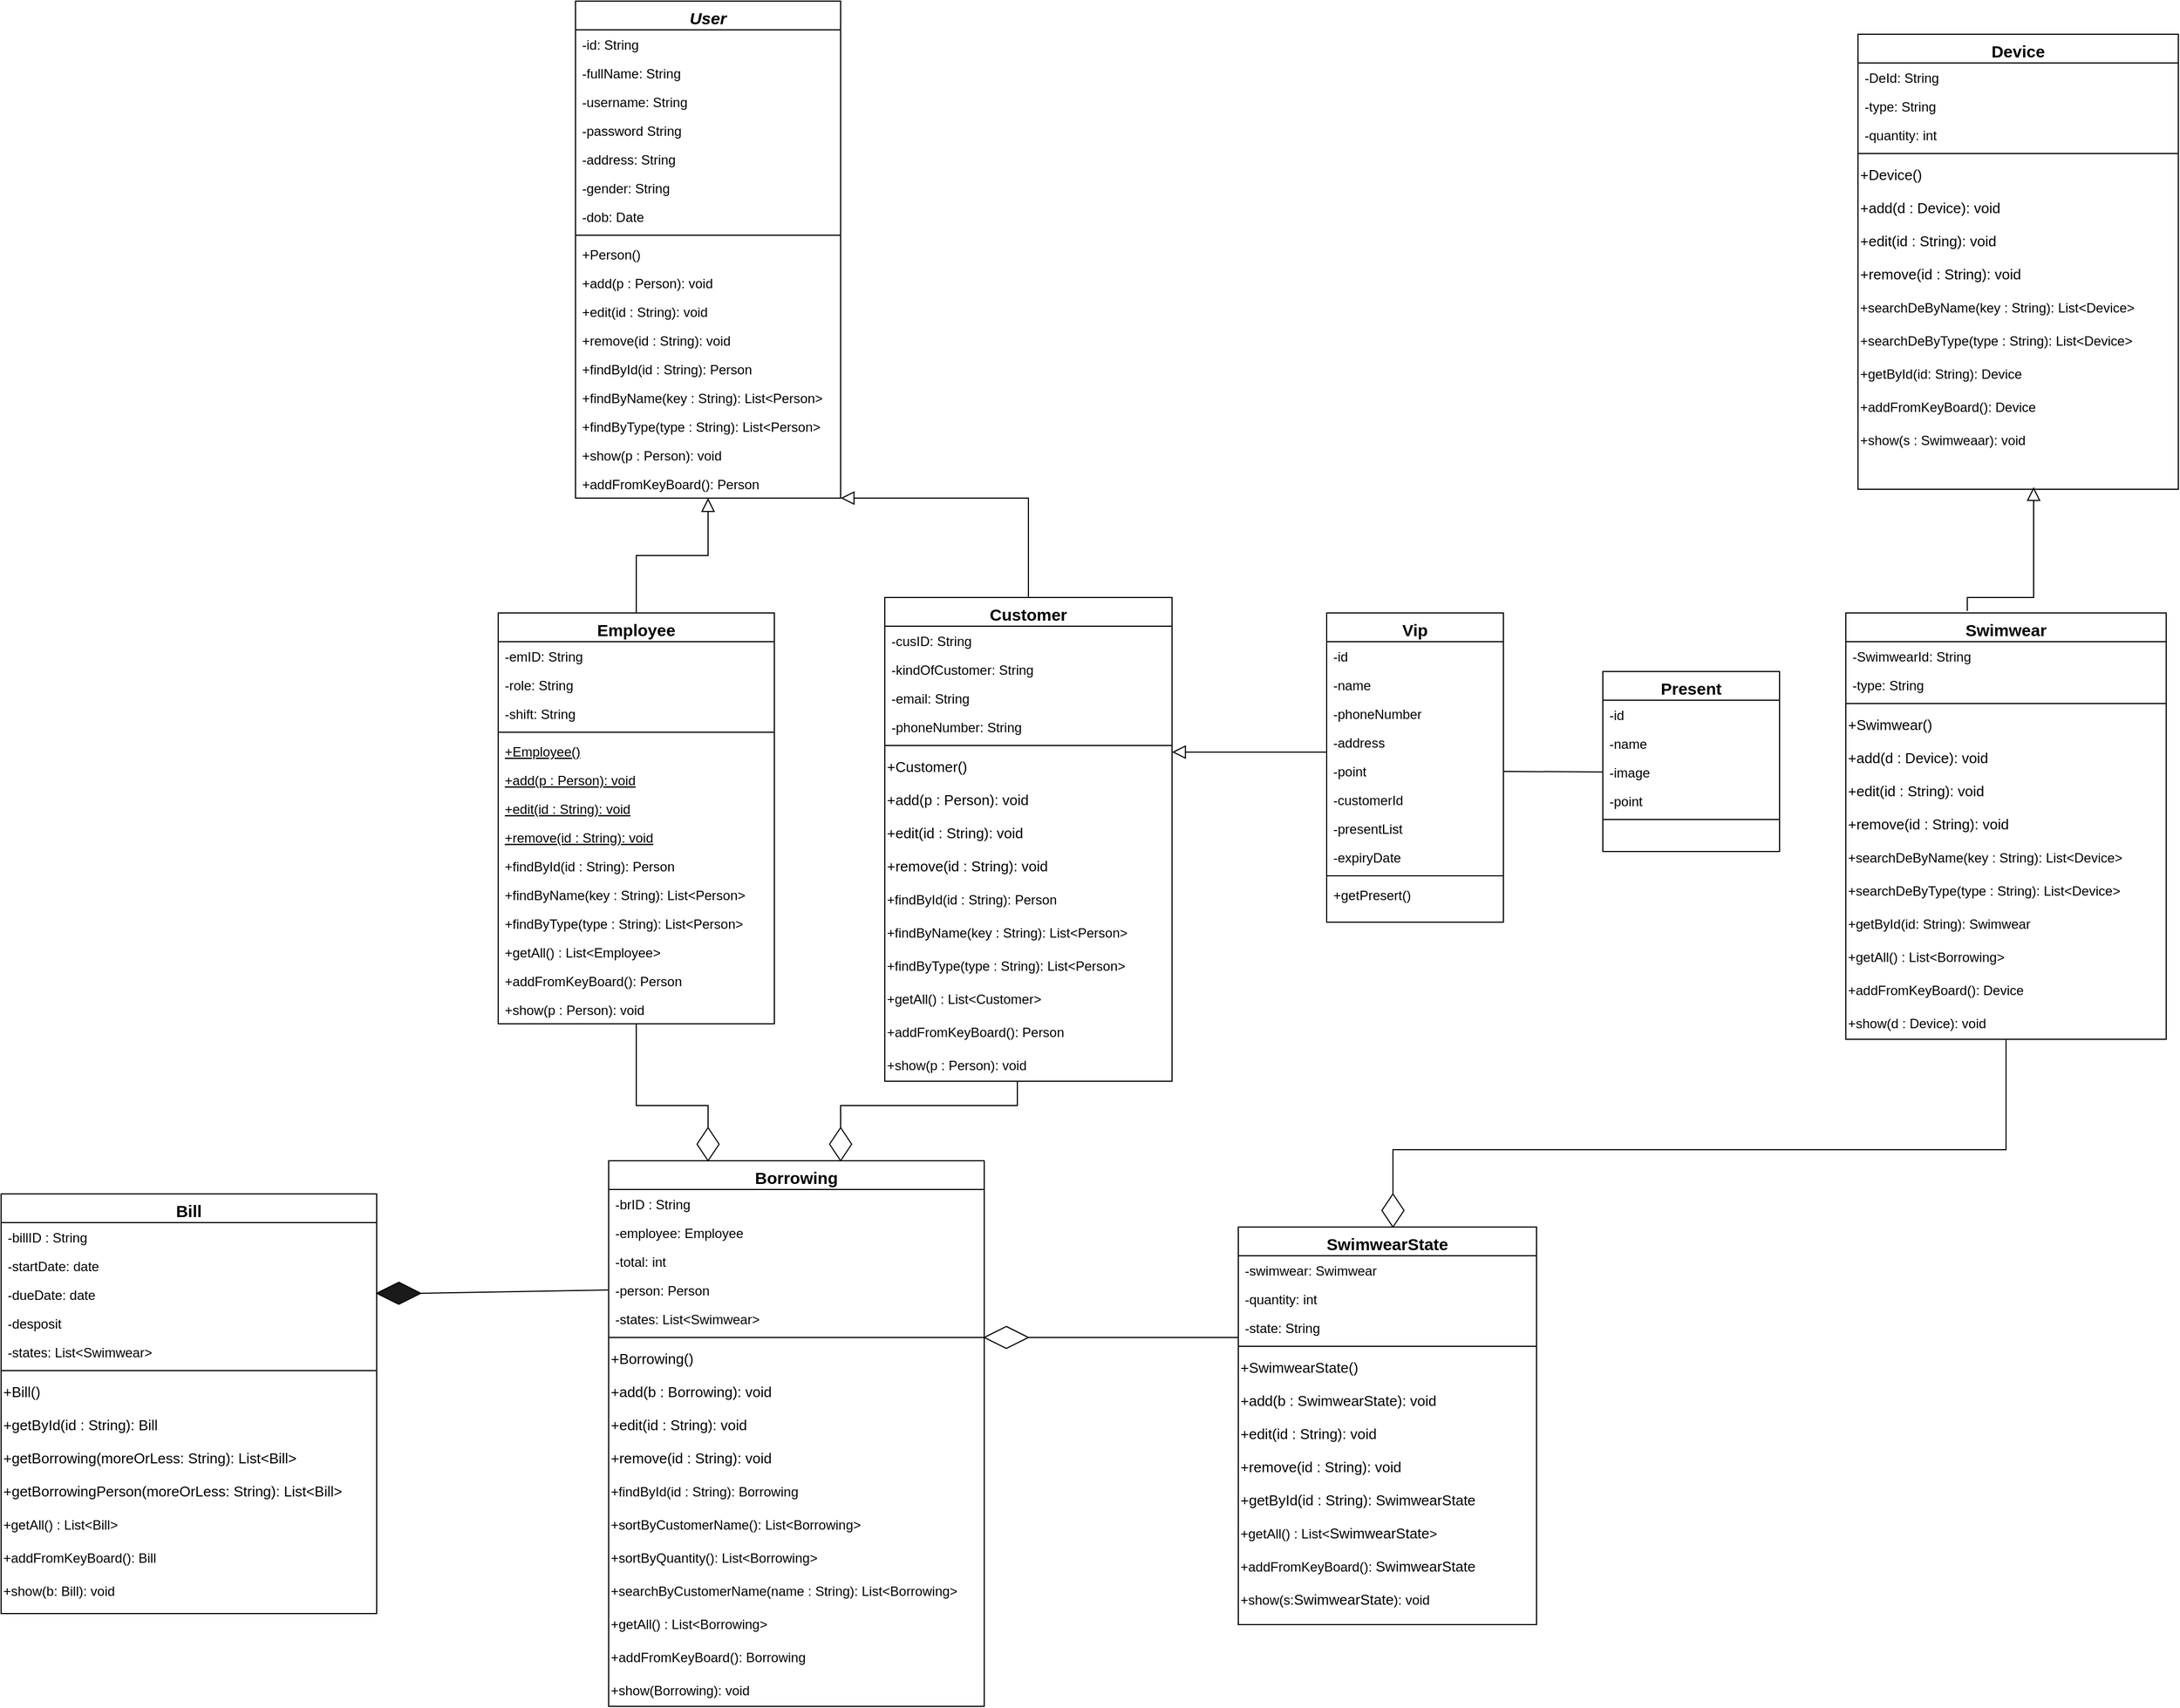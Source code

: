 <mxfile version="20.0.4" type="github">
  <diagram id="C5RBs43oDa-KdzZeNtuy" name="Page-1">
    <mxGraphModel dx="2012" dy="662" grid="1" gridSize="10" guides="1" tooltips="1" connect="1" arrows="1" fold="1" page="1" pageScale="1" pageWidth="827" pageHeight="1169" math="0" shadow="0">
      <root>
        <mxCell id="WIyWlLk6GJQsqaUBKTNV-0" />
        <mxCell id="WIyWlLk6GJQsqaUBKTNV-1" parent="WIyWlLk6GJQsqaUBKTNV-0" />
        <mxCell id="zkfFHV4jXpPFQw0GAbJ--0" value="User" style="swimlane;fontStyle=3;align=center;verticalAlign=top;childLayout=stackLayout;horizontal=1;startSize=26;horizontalStack=0;resizeParent=1;resizeLast=0;collapsible=1;marginBottom=0;rounded=0;shadow=0;strokeWidth=1;fontSize=15;" parent="WIyWlLk6GJQsqaUBKTNV-1" vertex="1">
          <mxGeometry x="80" y="80" width="240" height="450" as="geometry">
            <mxRectangle x="230" y="140" width="160" height="26" as="alternateBounds" />
          </mxGeometry>
        </mxCell>
        <mxCell id="zkfFHV4jXpPFQw0GAbJ--1" value="-id: String" style="text;align=left;verticalAlign=top;spacingLeft=4;spacingRight=4;overflow=hidden;rotatable=0;points=[[0,0.5],[1,0.5]];portConstraint=eastwest;" parent="zkfFHV4jXpPFQw0GAbJ--0" vertex="1">
          <mxGeometry y="26" width="240" height="26" as="geometry" />
        </mxCell>
        <mxCell id="zkfFHV4jXpPFQw0GAbJ--3" value="-fullName: String" style="text;align=left;verticalAlign=top;spacingLeft=4;spacingRight=4;overflow=hidden;rotatable=0;points=[[0,0.5],[1,0.5]];portConstraint=eastwest;rounded=0;shadow=0;html=0;" parent="zkfFHV4jXpPFQw0GAbJ--0" vertex="1">
          <mxGeometry y="52" width="240" height="26" as="geometry" />
        </mxCell>
        <mxCell id="CpSPs4R8aBvfsqDVBA-J-162" value="-username: String" style="text;align=left;verticalAlign=top;spacingLeft=4;spacingRight=4;overflow=hidden;rotatable=0;points=[[0,0.5],[1,0.5]];portConstraint=eastwest;rounded=0;shadow=0;html=0;" parent="zkfFHV4jXpPFQw0GAbJ--0" vertex="1">
          <mxGeometry y="78" width="240" height="26" as="geometry" />
        </mxCell>
        <mxCell id="CpSPs4R8aBvfsqDVBA-J-163" value="-password String" style="text;align=left;verticalAlign=top;spacingLeft=4;spacingRight=4;overflow=hidden;rotatable=0;points=[[0,0.5],[1,0.5]];portConstraint=eastwest;rounded=0;shadow=0;html=0;" parent="zkfFHV4jXpPFQw0GAbJ--0" vertex="1">
          <mxGeometry y="104" width="240" height="26" as="geometry" />
        </mxCell>
        <mxCell id="CpSPs4R8aBvfsqDVBA-J-0" value="-address: String" style="text;align=left;verticalAlign=top;spacingLeft=4;spacingRight=4;overflow=hidden;rotatable=0;points=[[0,0.5],[1,0.5]];portConstraint=eastwest;rounded=0;shadow=0;html=0;" parent="zkfFHV4jXpPFQw0GAbJ--0" vertex="1">
          <mxGeometry y="130" width="240" height="26" as="geometry" />
        </mxCell>
        <mxCell id="CpSPs4R8aBvfsqDVBA-J-1" value="-gender: String" style="text;align=left;verticalAlign=top;spacingLeft=4;spacingRight=4;overflow=hidden;rotatable=0;points=[[0,0.5],[1,0.5]];portConstraint=eastwest;rounded=0;shadow=0;html=0;" parent="zkfFHV4jXpPFQw0GAbJ--0" vertex="1">
          <mxGeometry y="156" width="240" height="26" as="geometry" />
        </mxCell>
        <mxCell id="CpSPs4R8aBvfsqDVBA-J-2" value="-dob: Date" style="text;align=left;verticalAlign=top;spacingLeft=4;spacingRight=4;overflow=hidden;rotatable=0;points=[[0,0.5],[1,0.5]];portConstraint=eastwest;rounded=0;shadow=0;html=0;" parent="zkfFHV4jXpPFQw0GAbJ--0" vertex="1">
          <mxGeometry y="182" width="240" height="26" as="geometry" />
        </mxCell>
        <mxCell id="zkfFHV4jXpPFQw0GAbJ--4" value="" style="line;html=1;strokeWidth=1;align=left;verticalAlign=middle;spacingTop=-1;spacingLeft=3;spacingRight=3;rotatable=0;labelPosition=right;points=[];portConstraint=eastwest;" parent="zkfFHV4jXpPFQw0GAbJ--0" vertex="1">
          <mxGeometry y="208" width="240" height="8" as="geometry" />
        </mxCell>
        <mxCell id="zkfFHV4jXpPFQw0GAbJ--5" value="+Person()" style="text;align=left;verticalAlign=top;spacingLeft=4;spacingRight=4;overflow=hidden;rotatable=0;points=[[0,0.5],[1,0.5]];portConstraint=eastwest;" parent="zkfFHV4jXpPFQw0GAbJ--0" vertex="1">
          <mxGeometry y="216" width="240" height="26" as="geometry" />
        </mxCell>
        <mxCell id="CpSPs4R8aBvfsqDVBA-J-3" value="+add(p : Person): void" style="text;align=left;verticalAlign=top;spacingLeft=4;spacingRight=4;overflow=hidden;rotatable=0;points=[[0,0.5],[1,0.5]];portConstraint=eastwest;" parent="zkfFHV4jXpPFQw0GAbJ--0" vertex="1">
          <mxGeometry y="242" width="240" height="26" as="geometry" />
        </mxCell>
        <mxCell id="CpSPs4R8aBvfsqDVBA-J-4" value="+edit(id : String): void" style="text;align=left;verticalAlign=top;spacingLeft=4;spacingRight=4;overflow=hidden;rotatable=0;points=[[0,0.5],[1,0.5]];portConstraint=eastwest;" parent="zkfFHV4jXpPFQw0GAbJ--0" vertex="1">
          <mxGeometry y="268" width="240" height="26" as="geometry" />
        </mxCell>
        <mxCell id="CpSPs4R8aBvfsqDVBA-J-5" value="+remove(id : String): void" style="text;align=left;verticalAlign=top;spacingLeft=4;spacingRight=4;overflow=hidden;rotatable=0;points=[[0,0.5],[1,0.5]];portConstraint=eastwest;" parent="zkfFHV4jXpPFQw0GAbJ--0" vertex="1">
          <mxGeometry y="294" width="240" height="26" as="geometry" />
        </mxCell>
        <mxCell id="CpSPs4R8aBvfsqDVBA-J-6" value="+findById(id : String): Person" style="text;align=left;verticalAlign=top;spacingLeft=4;spacingRight=4;overflow=hidden;rotatable=0;points=[[0,0.5],[1,0.5]];portConstraint=eastwest;" parent="zkfFHV4jXpPFQw0GAbJ--0" vertex="1">
          <mxGeometry y="320" width="240" height="26" as="geometry" />
        </mxCell>
        <mxCell id="CpSPs4R8aBvfsqDVBA-J-7" value="+findByName(key : String): List&lt;Person&gt;" style="text;align=left;verticalAlign=top;spacingLeft=4;spacingRight=4;overflow=hidden;rotatable=0;points=[[0,0.5],[1,0.5]];portConstraint=eastwest;" parent="zkfFHV4jXpPFQw0GAbJ--0" vertex="1">
          <mxGeometry y="346" width="240" height="26" as="geometry" />
        </mxCell>
        <mxCell id="CpSPs4R8aBvfsqDVBA-J-10" value="+findByType(type : String): List&lt;Person&gt;" style="text;align=left;verticalAlign=top;spacingLeft=4;spacingRight=4;overflow=hidden;rotatable=0;points=[[0,0.5],[1,0.5]];portConstraint=eastwest;" parent="zkfFHV4jXpPFQw0GAbJ--0" vertex="1">
          <mxGeometry y="372" width="240" height="26" as="geometry" />
        </mxCell>
        <mxCell id="CpSPs4R8aBvfsqDVBA-J-11" value="+show(p : Person): void" style="text;align=left;verticalAlign=top;spacingLeft=4;spacingRight=4;overflow=hidden;rotatable=0;points=[[0,0.5],[1,0.5]];portConstraint=eastwest;" parent="zkfFHV4jXpPFQw0GAbJ--0" vertex="1">
          <mxGeometry y="398" width="240" height="26" as="geometry" />
        </mxCell>
        <mxCell id="CpSPs4R8aBvfsqDVBA-J-12" value="+addFromKeyBoard(): Person" style="text;align=left;verticalAlign=top;spacingLeft=4;spacingRight=4;overflow=hidden;rotatable=0;points=[[0,0.5],[1,0.5]];portConstraint=eastwest;" parent="zkfFHV4jXpPFQw0GAbJ--0" vertex="1">
          <mxGeometry y="424" width="240" height="26" as="geometry" />
        </mxCell>
        <mxCell id="zkfFHV4jXpPFQw0GAbJ--6" value="Employee" style="swimlane;fontStyle=1;align=center;verticalAlign=top;childLayout=stackLayout;horizontal=1;startSize=26;horizontalStack=0;resizeParent=1;resizeLast=0;collapsible=1;marginBottom=0;rounded=0;shadow=0;strokeWidth=1;fontSize=15;" parent="WIyWlLk6GJQsqaUBKTNV-1" vertex="1">
          <mxGeometry x="10" y="634" width="250" height="372" as="geometry">
            <mxRectangle x="130" y="380" width="160" height="26" as="alternateBounds" />
          </mxGeometry>
        </mxCell>
        <mxCell id="zkfFHV4jXpPFQw0GAbJ--7" value="-emID: String" style="text;align=left;verticalAlign=top;spacingLeft=4;spacingRight=4;overflow=hidden;rotatable=0;points=[[0,0.5],[1,0.5]];portConstraint=eastwest;" parent="zkfFHV4jXpPFQw0GAbJ--6" vertex="1">
          <mxGeometry y="26" width="250" height="26" as="geometry" />
        </mxCell>
        <mxCell id="CpSPs4R8aBvfsqDVBA-J-15" value="-role: String" style="text;align=left;verticalAlign=top;spacingLeft=4;spacingRight=4;overflow=hidden;rotatable=0;points=[[0,0.5],[1,0.5]];portConstraint=eastwest;rounded=0;shadow=0;html=0;" parent="zkfFHV4jXpPFQw0GAbJ--6" vertex="1">
          <mxGeometry y="52" width="250" height="26" as="geometry" />
        </mxCell>
        <mxCell id="zkfFHV4jXpPFQw0GAbJ--8" value="-shift: String" style="text;align=left;verticalAlign=top;spacingLeft=4;spacingRight=4;overflow=hidden;rotatable=0;points=[[0,0.5],[1,0.5]];portConstraint=eastwest;rounded=0;shadow=0;html=0;" parent="zkfFHV4jXpPFQw0GAbJ--6" vertex="1">
          <mxGeometry y="78" width="250" height="26" as="geometry" />
        </mxCell>
        <mxCell id="zkfFHV4jXpPFQw0GAbJ--9" value="" style="line;html=1;strokeWidth=1;align=left;verticalAlign=middle;spacingTop=-1;spacingLeft=3;spacingRight=3;rotatable=0;labelPosition=right;points=[];portConstraint=eastwest;" parent="zkfFHV4jXpPFQw0GAbJ--6" vertex="1">
          <mxGeometry y="104" width="250" height="8" as="geometry" />
        </mxCell>
        <mxCell id="zkfFHV4jXpPFQw0GAbJ--10" value="+Employee()" style="text;align=left;verticalAlign=top;spacingLeft=4;spacingRight=4;overflow=hidden;rotatable=0;points=[[0,0.5],[1,0.5]];portConstraint=eastwest;fontStyle=4" parent="zkfFHV4jXpPFQw0GAbJ--6" vertex="1">
          <mxGeometry y="112" width="250" height="26" as="geometry" />
        </mxCell>
        <mxCell id="CpSPs4R8aBvfsqDVBA-J-16" value="+add(p : Person): void" style="text;align=left;verticalAlign=top;spacingLeft=4;spacingRight=4;overflow=hidden;rotatable=0;points=[[0,0.5],[1,0.5]];portConstraint=eastwest;fontStyle=4" parent="zkfFHV4jXpPFQw0GAbJ--6" vertex="1">
          <mxGeometry y="138" width="250" height="26" as="geometry" />
        </mxCell>
        <mxCell id="CpSPs4R8aBvfsqDVBA-J-17" value="+edit(id : String): void" style="text;align=left;verticalAlign=top;spacingLeft=4;spacingRight=4;overflow=hidden;rotatable=0;points=[[0,0.5],[1,0.5]];portConstraint=eastwest;fontStyle=4" parent="zkfFHV4jXpPFQw0GAbJ--6" vertex="1">
          <mxGeometry y="164" width="250" height="26" as="geometry" />
        </mxCell>
        <mxCell id="CpSPs4R8aBvfsqDVBA-J-18" value="+remove(id : String): void" style="text;align=left;verticalAlign=top;spacingLeft=4;spacingRight=4;overflow=hidden;rotatable=0;points=[[0,0.5],[1,0.5]];portConstraint=eastwest;fontStyle=4" parent="zkfFHV4jXpPFQw0GAbJ--6" vertex="1">
          <mxGeometry y="190" width="250" height="26" as="geometry" />
        </mxCell>
        <mxCell id="zkfFHV4jXpPFQw0GAbJ--11" value="+findById(id : String): Person" style="text;align=left;verticalAlign=top;spacingLeft=4;spacingRight=4;overflow=hidden;rotatable=0;points=[[0,0.5],[1,0.5]];portConstraint=eastwest;" parent="zkfFHV4jXpPFQw0GAbJ--6" vertex="1">
          <mxGeometry y="216" width="250" height="26" as="geometry" />
        </mxCell>
        <mxCell id="CpSPs4R8aBvfsqDVBA-J-19" value="+findByName(key : String): List&lt;Person&gt;" style="text;align=left;verticalAlign=top;spacingLeft=4;spacingRight=4;overflow=hidden;rotatable=0;points=[[0,0.5],[1,0.5]];portConstraint=eastwest;" parent="zkfFHV4jXpPFQw0GAbJ--6" vertex="1">
          <mxGeometry y="242" width="250" height="26" as="geometry" />
        </mxCell>
        <mxCell id="CpSPs4R8aBvfsqDVBA-J-20" value="+findByType(type : String): List&lt;Person&gt;" style="text;align=left;verticalAlign=top;spacingLeft=4;spacingRight=4;overflow=hidden;rotatable=0;points=[[0,0.5],[1,0.5]];portConstraint=eastwest;" parent="zkfFHV4jXpPFQw0GAbJ--6" vertex="1">
          <mxGeometry y="268" width="250" height="26" as="geometry" />
        </mxCell>
        <mxCell id="CpSPs4R8aBvfsqDVBA-J-21" value="+getAll() : List&lt;Employee&gt;" style="text;align=left;verticalAlign=top;spacingLeft=4;spacingRight=4;overflow=hidden;rotatable=0;points=[[0,0.5],[1,0.5]];portConstraint=eastwest;" parent="zkfFHV4jXpPFQw0GAbJ--6" vertex="1">
          <mxGeometry y="294" width="250" height="26" as="geometry" />
        </mxCell>
        <mxCell id="CpSPs4R8aBvfsqDVBA-J-22" value="+addFromKeyBoard(): Person" style="text;align=left;verticalAlign=top;spacingLeft=4;spacingRight=4;overflow=hidden;rotatable=0;points=[[0,0.5],[1,0.5]];portConstraint=eastwest;" parent="zkfFHV4jXpPFQw0GAbJ--6" vertex="1">
          <mxGeometry y="320" width="250" height="26" as="geometry" />
        </mxCell>
        <mxCell id="CpSPs4R8aBvfsqDVBA-J-23" value="+show(p : Person): void" style="text;align=left;verticalAlign=top;spacingLeft=4;spacingRight=4;overflow=hidden;rotatable=0;points=[[0,0.5],[1,0.5]];portConstraint=eastwest;" parent="zkfFHV4jXpPFQw0GAbJ--6" vertex="1">
          <mxGeometry y="346" width="250" height="26" as="geometry" />
        </mxCell>
        <mxCell id="zkfFHV4jXpPFQw0GAbJ--12" value="" style="endArrow=block;endSize=10;endFill=0;shadow=0;strokeWidth=1;rounded=0;edgeStyle=elbowEdgeStyle;elbow=vertical;" parent="WIyWlLk6GJQsqaUBKTNV-1" source="zkfFHV4jXpPFQw0GAbJ--6" target="zkfFHV4jXpPFQw0GAbJ--0" edge="1">
          <mxGeometry width="160" relative="1" as="geometry">
            <mxPoint x="200" y="203" as="sourcePoint" />
            <mxPoint x="200" y="203" as="targetPoint" />
          </mxGeometry>
        </mxCell>
        <mxCell id="zkfFHV4jXpPFQw0GAbJ--13" value="Customer" style="swimlane;fontStyle=1;align=center;verticalAlign=top;childLayout=stackLayout;horizontal=1;startSize=26;horizontalStack=0;resizeParent=1;resizeLast=0;collapsible=1;marginBottom=0;rounded=0;shadow=0;strokeWidth=1;fontSize=15;" parent="WIyWlLk6GJQsqaUBKTNV-1" vertex="1">
          <mxGeometry x="360" y="620" width="260" height="438" as="geometry">
            <mxRectangle x="340" y="380" width="170" height="26" as="alternateBounds" />
          </mxGeometry>
        </mxCell>
        <mxCell id="zkfFHV4jXpPFQw0GAbJ--14" value="-cusID: String" style="text;align=left;verticalAlign=top;spacingLeft=4;spacingRight=4;overflow=hidden;rotatable=0;points=[[0,0.5],[1,0.5]];portConstraint=eastwest;" parent="zkfFHV4jXpPFQw0GAbJ--13" vertex="1">
          <mxGeometry y="26" width="260" height="26" as="geometry" />
        </mxCell>
        <mxCell id="CpSPs4R8aBvfsqDVBA-J-24" value="-kindOfCustomer: String" style="text;align=left;verticalAlign=top;spacingLeft=4;spacingRight=4;overflow=hidden;rotatable=0;points=[[0,0.5],[1,0.5]];portConstraint=eastwest;" parent="zkfFHV4jXpPFQw0GAbJ--13" vertex="1">
          <mxGeometry y="52" width="260" height="26" as="geometry" />
        </mxCell>
        <mxCell id="CpSPs4R8aBvfsqDVBA-J-25" value="-email: String" style="text;align=left;verticalAlign=top;spacingLeft=4;spacingRight=4;overflow=hidden;rotatable=0;points=[[0,0.5],[1,0.5]];portConstraint=eastwest;" parent="zkfFHV4jXpPFQw0GAbJ--13" vertex="1">
          <mxGeometry y="78" width="260" height="26" as="geometry" />
        </mxCell>
        <mxCell id="CpSPs4R8aBvfsqDVBA-J-29" value="-phoneNumber: String" style="text;align=left;verticalAlign=top;spacingLeft=4;spacingRight=4;overflow=hidden;rotatable=0;points=[[0,0.5],[1,0.5]];portConstraint=eastwest;" parent="zkfFHV4jXpPFQw0GAbJ--13" vertex="1">
          <mxGeometry y="104" width="260" height="26" as="geometry" />
        </mxCell>
        <mxCell id="zkfFHV4jXpPFQw0GAbJ--15" value="" style="line;html=1;strokeWidth=1;align=left;verticalAlign=middle;spacingTop=-1;spacingLeft=3;spacingRight=3;rotatable=0;labelPosition=right;points=[];portConstraint=eastwest;" parent="zkfFHV4jXpPFQw0GAbJ--13" vertex="1">
          <mxGeometry y="130" width="260" height="8" as="geometry" />
        </mxCell>
        <mxCell id="CpSPs4R8aBvfsqDVBA-J-30" value="+Customer()" style="text;html=1;align=left;verticalAlign=middle;resizable=0;points=[];autosize=1;strokeColor=none;fillColor=none;fontSize=13;" parent="zkfFHV4jXpPFQw0GAbJ--13" vertex="1">
          <mxGeometry y="138" width="260" height="30" as="geometry" />
        </mxCell>
        <mxCell id="CpSPs4R8aBvfsqDVBA-J-32" value="+add(p : Person): void" style="text;html=1;align=left;verticalAlign=middle;resizable=0;points=[];autosize=1;strokeColor=none;fillColor=none;fontSize=13;" parent="zkfFHV4jXpPFQw0GAbJ--13" vertex="1">
          <mxGeometry y="168" width="260" height="30" as="geometry" />
        </mxCell>
        <mxCell id="CpSPs4R8aBvfsqDVBA-J-33" value="+edit(id : String): void" style="text;html=1;align=left;verticalAlign=middle;resizable=0;points=[];autosize=1;strokeColor=none;fillColor=none;fontSize=13;" parent="zkfFHV4jXpPFQw0GAbJ--13" vertex="1">
          <mxGeometry y="198" width="260" height="30" as="geometry" />
        </mxCell>
        <mxCell id="CpSPs4R8aBvfsqDVBA-J-34" value="+remove(id : String): void" style="text;html=1;align=left;verticalAlign=middle;resizable=0;points=[];autosize=1;strokeColor=none;fillColor=none;fontSize=13;" parent="zkfFHV4jXpPFQw0GAbJ--13" vertex="1">
          <mxGeometry y="228" width="260" height="30" as="geometry" />
        </mxCell>
        <mxCell id="CpSPs4R8aBvfsqDVBA-J-35" value="&lt;span style=&quot;font-size: 12px;&quot;&gt;+findById(id : String): Person&lt;/span&gt;" style="text;html=1;align=left;verticalAlign=middle;resizable=0;points=[];autosize=1;strokeColor=none;fillColor=none;fontSize=13;" parent="zkfFHV4jXpPFQw0GAbJ--13" vertex="1">
          <mxGeometry y="258" width="260" height="30" as="geometry" />
        </mxCell>
        <mxCell id="CpSPs4R8aBvfsqDVBA-J-36" value="&lt;span style=&quot;font-size: 12px;&quot;&gt;+findByName(key : String): List&amp;lt;Person&amp;gt;&lt;/span&gt;" style="text;html=1;align=left;verticalAlign=middle;resizable=0;points=[];autosize=1;strokeColor=none;fillColor=none;fontSize=13;" parent="zkfFHV4jXpPFQw0GAbJ--13" vertex="1">
          <mxGeometry y="288" width="260" height="30" as="geometry" />
        </mxCell>
        <mxCell id="CpSPs4R8aBvfsqDVBA-J-37" value="&lt;span style=&quot;font-size: 12px;&quot;&gt;+findByType(type : String): List&amp;lt;Person&amp;gt;&lt;/span&gt;" style="text;html=1;align=left;verticalAlign=middle;resizable=0;points=[];autosize=1;strokeColor=none;fillColor=none;fontSize=13;" parent="zkfFHV4jXpPFQw0GAbJ--13" vertex="1">
          <mxGeometry y="318" width="260" height="30" as="geometry" />
        </mxCell>
        <mxCell id="CpSPs4R8aBvfsqDVBA-J-38" value="&lt;span style=&quot;font-size: 12px;&quot;&gt;+getAll() : List&amp;lt;Customer&amp;gt;&lt;/span&gt;" style="text;html=1;align=left;verticalAlign=middle;resizable=0;points=[];autosize=1;strokeColor=none;fillColor=none;fontSize=13;" parent="zkfFHV4jXpPFQw0GAbJ--13" vertex="1">
          <mxGeometry y="348" width="260" height="30" as="geometry" />
        </mxCell>
        <mxCell id="CpSPs4R8aBvfsqDVBA-J-39" value="&lt;span style=&quot;font-size: 12px;&quot;&gt;+addFromKeyBoard(): Person&lt;/span&gt;" style="text;html=1;align=left;verticalAlign=middle;resizable=0;points=[];autosize=1;strokeColor=none;fillColor=none;fontSize=13;" parent="zkfFHV4jXpPFQw0GAbJ--13" vertex="1">
          <mxGeometry y="378" width="260" height="30" as="geometry" />
        </mxCell>
        <mxCell id="CpSPs4R8aBvfsqDVBA-J-40" value="&lt;span style=&quot;font-size: 12px;&quot;&gt;+show(p : Person): void&lt;/span&gt;" style="text;html=1;align=left;verticalAlign=middle;resizable=0;points=[];autosize=1;strokeColor=none;fillColor=none;fontSize=13;" parent="zkfFHV4jXpPFQw0GAbJ--13" vertex="1">
          <mxGeometry y="408" width="260" height="30" as="geometry" />
        </mxCell>
        <mxCell id="zkfFHV4jXpPFQw0GAbJ--16" value="" style="endArrow=block;endSize=10;endFill=0;shadow=0;strokeWidth=1;rounded=0;edgeStyle=elbowEdgeStyle;elbow=vertical;" parent="WIyWlLk6GJQsqaUBKTNV-1" source="zkfFHV4jXpPFQw0GAbJ--13" target="zkfFHV4jXpPFQw0GAbJ--0" edge="1">
          <mxGeometry width="160" relative="1" as="geometry">
            <mxPoint x="210" y="373" as="sourcePoint" />
            <mxPoint x="310" y="271" as="targetPoint" />
            <Array as="points">
              <mxPoint x="280" y="530" />
              <mxPoint x="300" y="550" />
              <mxPoint x="340" y="560" />
            </Array>
          </mxGeometry>
        </mxCell>
        <mxCell id="CpSPs4R8aBvfsqDVBA-J-83" value="Borrowing" style="swimlane;fontStyle=1;align=center;verticalAlign=top;childLayout=stackLayout;horizontal=1;startSize=26;horizontalStack=0;resizeParent=1;resizeLast=0;collapsible=1;marginBottom=0;rounded=0;shadow=0;strokeWidth=1;fontSize=15;" parent="WIyWlLk6GJQsqaUBKTNV-1" vertex="1">
          <mxGeometry x="110" y="1130" width="340" height="494" as="geometry">
            <mxRectangle x="340" y="380" width="170" height="26" as="alternateBounds" />
          </mxGeometry>
        </mxCell>
        <mxCell id="CpSPs4R8aBvfsqDVBA-J-84" value="-brID : String" style="text;align=left;verticalAlign=top;spacingLeft=4;spacingRight=4;overflow=hidden;rotatable=0;points=[[0,0.5],[1,0.5]];portConstraint=eastwest;" parent="CpSPs4R8aBvfsqDVBA-J-83" vertex="1">
          <mxGeometry y="26" width="340" height="26" as="geometry" />
        </mxCell>
        <mxCell id="CpSPs4R8aBvfsqDVBA-J-85" value="-employee: Employee" style="text;align=left;verticalAlign=top;spacingLeft=4;spacingRight=4;overflow=hidden;rotatable=0;points=[[0,0.5],[1,0.5]];portConstraint=eastwest;" parent="CpSPs4R8aBvfsqDVBA-J-83" vertex="1">
          <mxGeometry y="52" width="340" height="26" as="geometry" />
        </mxCell>
        <mxCell id="CpSPs4R8aBvfsqDVBA-J-86" value="-total: int" style="text;align=left;verticalAlign=top;spacingLeft=4;spacingRight=4;overflow=hidden;rotatable=0;points=[[0,0.5],[1,0.5]];portConstraint=eastwest;" parent="CpSPs4R8aBvfsqDVBA-J-83" vertex="1">
          <mxGeometry y="78" width="340" height="26" as="geometry" />
        </mxCell>
        <mxCell id="CpSPs4R8aBvfsqDVBA-J-87" value="-person: Person" style="text;align=left;verticalAlign=top;spacingLeft=4;spacingRight=4;overflow=hidden;rotatable=0;points=[[0,0.5],[1,0.5]];portConstraint=eastwest;" parent="CpSPs4R8aBvfsqDVBA-J-83" vertex="1">
          <mxGeometry y="104" width="340" height="26" as="geometry" />
        </mxCell>
        <mxCell id="CpSPs4R8aBvfsqDVBA-J-101" value="-states: List&lt;Swimwear&gt;" style="text;align=left;verticalAlign=top;spacingLeft=4;spacingRight=4;overflow=hidden;rotatable=0;points=[[0,0.5],[1,0.5]];portConstraint=eastwest;" parent="CpSPs4R8aBvfsqDVBA-J-83" vertex="1">
          <mxGeometry y="130" width="340" height="26" as="geometry" />
        </mxCell>
        <mxCell id="CpSPs4R8aBvfsqDVBA-J-88" value="" style="line;html=1;strokeWidth=1;align=left;verticalAlign=middle;spacingTop=-1;spacingLeft=3;spacingRight=3;rotatable=0;labelPosition=right;points=[];portConstraint=eastwest;" parent="CpSPs4R8aBvfsqDVBA-J-83" vertex="1">
          <mxGeometry y="156" width="340" height="8" as="geometry" />
        </mxCell>
        <mxCell id="CpSPs4R8aBvfsqDVBA-J-89" value="+Borrowing()" style="text;html=1;align=left;verticalAlign=middle;resizable=0;points=[];autosize=1;strokeColor=none;fillColor=none;fontSize=13;" parent="CpSPs4R8aBvfsqDVBA-J-83" vertex="1">
          <mxGeometry y="164" width="340" height="30" as="geometry" />
        </mxCell>
        <mxCell id="CpSPs4R8aBvfsqDVBA-J-90" value="+add(b : Borrowing): void" style="text;html=1;align=left;verticalAlign=middle;resizable=0;points=[];autosize=1;strokeColor=none;fillColor=none;fontSize=13;" parent="CpSPs4R8aBvfsqDVBA-J-83" vertex="1">
          <mxGeometry y="194" width="340" height="30" as="geometry" />
        </mxCell>
        <mxCell id="CpSPs4R8aBvfsqDVBA-J-91" value="+edit(id : String): void" style="text;html=1;align=left;verticalAlign=middle;resizable=0;points=[];autosize=1;strokeColor=none;fillColor=none;fontSize=13;" parent="CpSPs4R8aBvfsqDVBA-J-83" vertex="1">
          <mxGeometry y="224" width="340" height="30" as="geometry" />
        </mxCell>
        <mxCell id="CpSPs4R8aBvfsqDVBA-J-92" value="+remove(id : String): void" style="text;html=1;align=left;verticalAlign=middle;resizable=0;points=[];autosize=1;strokeColor=none;fillColor=none;fontSize=13;" parent="CpSPs4R8aBvfsqDVBA-J-83" vertex="1">
          <mxGeometry y="254" width="340" height="30" as="geometry" />
        </mxCell>
        <mxCell id="CpSPs4R8aBvfsqDVBA-J-93" value="&lt;span style=&quot;font-size: 12px;&quot;&gt;+findById(id : String): Borrowing&lt;/span&gt;" style="text;html=1;align=left;verticalAlign=middle;resizable=0;points=[];autosize=1;strokeColor=none;fillColor=none;fontSize=13;" parent="CpSPs4R8aBvfsqDVBA-J-83" vertex="1">
          <mxGeometry y="284" width="340" height="30" as="geometry" />
        </mxCell>
        <mxCell id="CpSPs4R8aBvfsqDVBA-J-94" value="&lt;span style=&quot;font-size: 12px;&quot;&gt;+sortByCustomerName(): List&amp;lt;Borrowing&amp;gt;&lt;/span&gt;" style="text;html=1;align=left;verticalAlign=middle;resizable=0;points=[];autosize=1;strokeColor=none;fillColor=none;fontSize=13;" parent="CpSPs4R8aBvfsqDVBA-J-83" vertex="1">
          <mxGeometry y="314" width="340" height="30" as="geometry" />
        </mxCell>
        <mxCell id="CpSPs4R8aBvfsqDVBA-J-95" value="&lt;span style=&quot;font-size: 12px;&quot;&gt;+sortByQuantity(): List&amp;lt;Borrowing&amp;gt;&lt;/span&gt;" style="text;html=1;align=left;verticalAlign=middle;resizable=0;points=[];autosize=1;strokeColor=none;fillColor=none;fontSize=13;" parent="CpSPs4R8aBvfsqDVBA-J-83" vertex="1">
          <mxGeometry y="344" width="340" height="30" as="geometry" />
        </mxCell>
        <mxCell id="CpSPs4R8aBvfsqDVBA-J-96" value="&lt;span style=&quot;font-size: 12px;&quot;&gt;+searchByCustomerName(name : String): List&amp;lt;Borrowing&amp;gt;&lt;/span&gt;" style="text;html=1;align=left;verticalAlign=middle;resizable=0;points=[];autosize=1;strokeColor=none;fillColor=none;fontSize=13;" parent="CpSPs4R8aBvfsqDVBA-J-83" vertex="1">
          <mxGeometry y="374" width="340" height="30" as="geometry" />
        </mxCell>
        <mxCell id="CpSPs4R8aBvfsqDVBA-J-102" value="&lt;span style=&quot;font-size: 12px;&quot;&gt;+getAll() : List&amp;lt;Borrowing&amp;gt;&lt;/span&gt;" style="text;html=1;align=left;verticalAlign=middle;resizable=0;points=[];autosize=1;strokeColor=none;fillColor=none;fontSize=13;" parent="CpSPs4R8aBvfsqDVBA-J-83" vertex="1">
          <mxGeometry y="404" width="340" height="30" as="geometry" />
        </mxCell>
        <mxCell id="CpSPs4R8aBvfsqDVBA-J-97" value="&lt;span style=&quot;font-size: 12px;&quot;&gt;+addFromKeyBoard(): Borrowing&lt;/span&gt;" style="text;html=1;align=left;verticalAlign=middle;resizable=0;points=[];autosize=1;strokeColor=none;fillColor=none;fontSize=13;" parent="CpSPs4R8aBvfsqDVBA-J-83" vertex="1">
          <mxGeometry y="434" width="340" height="30" as="geometry" />
        </mxCell>
        <mxCell id="CpSPs4R8aBvfsqDVBA-J-98" value="&lt;span style=&quot;font-size: 12px;&quot;&gt;+show(Borrowing): void&lt;/span&gt;" style="text;html=1;align=left;verticalAlign=middle;resizable=0;points=[];autosize=1;strokeColor=none;fillColor=none;fontSize=13;" parent="CpSPs4R8aBvfsqDVBA-J-83" vertex="1">
          <mxGeometry y="464" width="340" height="30" as="geometry" />
        </mxCell>
        <mxCell id="CpSPs4R8aBvfsqDVBA-J-104" value="Bill" style="swimlane;fontStyle=1;align=center;verticalAlign=top;childLayout=stackLayout;horizontal=1;startSize=26;horizontalStack=0;resizeParent=1;resizeLast=0;collapsible=1;marginBottom=0;rounded=0;shadow=0;strokeWidth=1;fontSize=15;" parent="WIyWlLk6GJQsqaUBKTNV-1" vertex="1">
          <mxGeometry x="-440" y="1160" width="340" height="380" as="geometry">
            <mxRectangle x="340" y="380" width="170" height="26" as="alternateBounds" />
          </mxGeometry>
        </mxCell>
        <mxCell id="CpSPs4R8aBvfsqDVBA-J-105" value="-billID : String" style="text;align=left;verticalAlign=top;spacingLeft=4;spacingRight=4;overflow=hidden;rotatable=0;points=[[0,0.5],[1,0.5]];portConstraint=eastwest;" parent="CpSPs4R8aBvfsqDVBA-J-104" vertex="1">
          <mxGeometry y="26" width="340" height="26" as="geometry" />
        </mxCell>
        <mxCell id="CpSPs4R8aBvfsqDVBA-J-106" value="-startDate: date" style="text;align=left;verticalAlign=top;spacingLeft=4;spacingRight=4;overflow=hidden;rotatable=0;points=[[0,0.5],[1,0.5]];portConstraint=eastwest;" parent="CpSPs4R8aBvfsqDVBA-J-104" vertex="1">
          <mxGeometry y="52" width="340" height="26" as="geometry" />
        </mxCell>
        <mxCell id="CpSPs4R8aBvfsqDVBA-J-107" value="-dueDate: date" style="text;align=left;verticalAlign=top;spacingLeft=4;spacingRight=4;overflow=hidden;rotatable=0;points=[[0,0.5],[1,0.5]];portConstraint=eastwest;" parent="CpSPs4R8aBvfsqDVBA-J-104" vertex="1">
          <mxGeometry y="78" width="340" height="26" as="geometry" />
        </mxCell>
        <mxCell id="CpSPs4R8aBvfsqDVBA-J-108" value="-desposit" style="text;align=left;verticalAlign=top;spacingLeft=4;spacingRight=4;overflow=hidden;rotatable=0;points=[[0,0.5],[1,0.5]];portConstraint=eastwest;" parent="CpSPs4R8aBvfsqDVBA-J-104" vertex="1">
          <mxGeometry y="104" width="340" height="26" as="geometry" />
        </mxCell>
        <mxCell id="CpSPs4R8aBvfsqDVBA-J-109" value="-states: List&lt;Swimwear&gt;" style="text;align=left;verticalAlign=top;spacingLeft=4;spacingRight=4;overflow=hidden;rotatable=0;points=[[0,0.5],[1,0.5]];portConstraint=eastwest;" parent="CpSPs4R8aBvfsqDVBA-J-104" vertex="1">
          <mxGeometry y="130" width="340" height="26" as="geometry" />
        </mxCell>
        <mxCell id="CpSPs4R8aBvfsqDVBA-J-110" value="" style="line;html=1;strokeWidth=1;align=left;verticalAlign=middle;spacingTop=-1;spacingLeft=3;spacingRight=3;rotatable=0;labelPosition=right;points=[];portConstraint=eastwest;" parent="CpSPs4R8aBvfsqDVBA-J-104" vertex="1">
          <mxGeometry y="156" width="340" height="8" as="geometry" />
        </mxCell>
        <mxCell id="CpSPs4R8aBvfsqDVBA-J-111" value="+Bill()" style="text;html=1;align=left;verticalAlign=middle;resizable=0;points=[];autosize=1;strokeColor=none;fillColor=none;fontSize=13;" parent="CpSPs4R8aBvfsqDVBA-J-104" vertex="1">
          <mxGeometry y="164" width="340" height="30" as="geometry" />
        </mxCell>
        <mxCell id="CpSPs4R8aBvfsqDVBA-J-112" value="+getById(id : String): Bill" style="text;html=1;align=left;verticalAlign=middle;resizable=0;points=[];autosize=1;strokeColor=none;fillColor=none;fontSize=13;" parent="CpSPs4R8aBvfsqDVBA-J-104" vertex="1">
          <mxGeometry y="194" width="340" height="30" as="geometry" />
        </mxCell>
        <mxCell id="CpSPs4R8aBvfsqDVBA-J-113" value="+getBorrowing(moreOrLess: String): List&amp;lt;Bill&amp;gt;" style="text;html=1;align=left;verticalAlign=middle;resizable=0;points=[];autosize=1;strokeColor=none;fillColor=none;fontSize=13;" parent="CpSPs4R8aBvfsqDVBA-J-104" vertex="1">
          <mxGeometry y="224" width="340" height="30" as="geometry" />
        </mxCell>
        <mxCell id="CpSPs4R8aBvfsqDVBA-J-114" value="+getBorrowingPerson(moreOrLess: String): List&amp;lt;Bill&amp;gt;" style="text;html=1;align=left;verticalAlign=middle;resizable=0;points=[];autosize=1;strokeColor=none;fillColor=none;fontSize=13;" parent="CpSPs4R8aBvfsqDVBA-J-104" vertex="1">
          <mxGeometry y="254" width="340" height="30" as="geometry" />
        </mxCell>
        <mxCell id="CpSPs4R8aBvfsqDVBA-J-115" value="&lt;span style=&quot;font-size: 12px;&quot;&gt;+getAll() : List&amp;lt;Bill&amp;gt;&lt;/span&gt;" style="text;html=1;align=left;verticalAlign=middle;resizable=0;points=[];autosize=1;strokeColor=none;fillColor=none;fontSize=13;" parent="CpSPs4R8aBvfsqDVBA-J-104" vertex="1">
          <mxGeometry y="284" width="340" height="30" as="geometry" />
        </mxCell>
        <mxCell id="CpSPs4R8aBvfsqDVBA-J-116" value="&lt;span style=&quot;font-size: 12px;&quot;&gt;+addFromKeyBoard(): Bill&lt;/span&gt;" style="text;html=1;align=left;verticalAlign=middle;resizable=0;points=[];autosize=1;strokeColor=none;fillColor=none;fontSize=13;" parent="CpSPs4R8aBvfsqDVBA-J-104" vertex="1">
          <mxGeometry y="314" width="340" height="30" as="geometry" />
        </mxCell>
        <mxCell id="CpSPs4R8aBvfsqDVBA-J-117" value="&lt;span style=&quot;font-size: 12px;&quot;&gt;+show(b: Bill): void&lt;/span&gt;" style="text;html=1;align=left;verticalAlign=middle;resizable=0;points=[];autosize=1;strokeColor=none;fillColor=none;fontSize=13;" parent="CpSPs4R8aBvfsqDVBA-J-104" vertex="1">
          <mxGeometry y="344" width="340" height="30" as="geometry" />
        </mxCell>
        <mxCell id="CpSPs4R8aBvfsqDVBA-J-122" value="" style="rhombus;whiteSpace=wrap;html=1;fontSize=15;fillColor=#1A1A1A;" parent="WIyWlLk6GJQsqaUBKTNV-1" vertex="1">
          <mxGeometry x="-100" y="1240" width="40" height="20" as="geometry" />
        </mxCell>
        <mxCell id="CpSPs4R8aBvfsqDVBA-J-124" value="" style="endArrow=none;html=1;rounded=0;fontSize=15;entryX=0;entryY=0.5;entryDx=0;entryDy=0;" parent="WIyWlLk6GJQsqaUBKTNV-1" target="CpSPs4R8aBvfsqDVBA-J-87" edge="1">
          <mxGeometry width="50" height="50" relative="1" as="geometry">
            <mxPoint x="-60" y="1250" as="sourcePoint" />
            <mxPoint x="-10" y="1200" as="targetPoint" />
          </mxGeometry>
        </mxCell>
        <mxCell id="CpSPs4R8aBvfsqDVBA-J-125" value="" style="rhombus;whiteSpace=wrap;html=1;fontSize=15;" parent="WIyWlLk6GJQsqaUBKTNV-1" vertex="1">
          <mxGeometry x="190" y="1100" width="20" height="30" as="geometry" />
        </mxCell>
        <mxCell id="CpSPs4R8aBvfsqDVBA-J-126" value="" style="endArrow=none;html=1;rounded=0;fontSize=15;exitX=0.5;exitY=0;exitDx=0;exitDy=0;" parent="WIyWlLk6GJQsqaUBKTNV-1" source="CpSPs4R8aBvfsqDVBA-J-125" target="CpSPs4R8aBvfsqDVBA-J-23" edge="1">
          <mxGeometry width="50" height="50" relative="1" as="geometry">
            <mxPoint x="30" y="1130" as="sourcePoint" />
            <mxPoint x="166" y="1000" as="targetPoint" />
            <Array as="points">
              <mxPoint x="200" y="1080" />
              <mxPoint x="135" y="1080" />
            </Array>
          </mxGeometry>
        </mxCell>
        <mxCell id="CpSPs4R8aBvfsqDVBA-J-128" value="" style="rhombus;whiteSpace=wrap;html=1;fontSize=15;" parent="WIyWlLk6GJQsqaUBKTNV-1" vertex="1">
          <mxGeometry x="310" y="1100" width="20" height="30" as="geometry" />
        </mxCell>
        <mxCell id="CpSPs4R8aBvfsqDVBA-J-129" value="" style="endArrow=none;html=1;rounded=0;fontSize=15;" parent="WIyWlLk6GJQsqaUBKTNV-1" source="CpSPs4R8aBvfsqDVBA-J-128" edge="1">
          <mxGeometry width="50" height="50" relative="1" as="geometry">
            <mxPoint x="290" y="1080" as="sourcePoint" />
            <mxPoint x="480" y="1058" as="targetPoint" />
            <Array as="points">
              <mxPoint x="320" y="1080" />
              <mxPoint x="480" y="1080" />
            </Array>
          </mxGeometry>
        </mxCell>
        <mxCell id="CpSPs4R8aBvfsqDVBA-J-130" value="SwimwearState" style="swimlane;fontStyle=1;align=center;verticalAlign=top;childLayout=stackLayout;horizontal=1;startSize=26;horizontalStack=0;resizeParent=1;resizeLast=0;collapsible=1;marginBottom=0;rounded=0;shadow=0;strokeWidth=1;fontSize=15;" parent="WIyWlLk6GJQsqaUBKTNV-1" vertex="1">
          <mxGeometry x="680" y="1190" width="270" height="360" as="geometry">
            <mxRectangle x="340" y="380" width="170" height="26" as="alternateBounds" />
          </mxGeometry>
        </mxCell>
        <mxCell id="CpSPs4R8aBvfsqDVBA-J-134" value="-swimwear: Swimwear" style="text;align=left;verticalAlign=top;spacingLeft=4;spacingRight=4;overflow=hidden;rotatable=0;points=[[0,0.5],[1,0.5]];portConstraint=eastwest;" parent="CpSPs4R8aBvfsqDVBA-J-130" vertex="1">
          <mxGeometry y="26" width="270" height="26" as="geometry" />
        </mxCell>
        <mxCell id="CpSPs4R8aBvfsqDVBA-J-135" value="-quantity: int" style="text;align=left;verticalAlign=top;spacingLeft=4;spacingRight=4;overflow=hidden;rotatable=0;points=[[0,0.5],[1,0.5]];portConstraint=eastwest;" parent="CpSPs4R8aBvfsqDVBA-J-130" vertex="1">
          <mxGeometry y="52" width="270" height="26" as="geometry" />
        </mxCell>
        <mxCell id="CpSPs4R8aBvfsqDVBA-J-160" value="-state: String" style="text;align=left;verticalAlign=top;spacingLeft=4;spacingRight=4;overflow=hidden;rotatable=0;points=[[0,0.5],[1,0.5]];portConstraint=eastwest;" parent="CpSPs4R8aBvfsqDVBA-J-130" vertex="1">
          <mxGeometry y="78" width="270" height="26" as="geometry" />
        </mxCell>
        <mxCell id="CpSPs4R8aBvfsqDVBA-J-136" value="" style="line;html=1;strokeWidth=1;align=left;verticalAlign=middle;spacingTop=-1;spacingLeft=3;spacingRight=3;rotatable=0;labelPosition=right;points=[];portConstraint=eastwest;" parent="CpSPs4R8aBvfsqDVBA-J-130" vertex="1">
          <mxGeometry y="104" width="270" height="8" as="geometry" />
        </mxCell>
        <mxCell id="CpSPs4R8aBvfsqDVBA-J-137" value="+SwimwearState()" style="text;html=1;align=left;verticalAlign=middle;resizable=0;points=[];autosize=1;strokeColor=none;fillColor=none;fontSize=13;" parent="CpSPs4R8aBvfsqDVBA-J-130" vertex="1">
          <mxGeometry y="112" width="270" height="30" as="geometry" />
        </mxCell>
        <mxCell id="CpSPs4R8aBvfsqDVBA-J-138" value="+add(b : SwimwearState): void" style="text;html=1;align=left;verticalAlign=middle;resizable=0;points=[];autosize=1;strokeColor=none;fillColor=none;fontSize=13;" parent="CpSPs4R8aBvfsqDVBA-J-130" vertex="1">
          <mxGeometry y="142" width="270" height="30" as="geometry" />
        </mxCell>
        <mxCell id="CpSPs4R8aBvfsqDVBA-J-139" value="+edit(id : String): void" style="text;html=1;align=left;verticalAlign=middle;resizable=0;points=[];autosize=1;strokeColor=none;fillColor=none;fontSize=13;" parent="CpSPs4R8aBvfsqDVBA-J-130" vertex="1">
          <mxGeometry y="172" width="270" height="30" as="geometry" />
        </mxCell>
        <mxCell id="CpSPs4R8aBvfsqDVBA-J-140" value="+remove(id : String): void" style="text;html=1;align=left;verticalAlign=middle;resizable=0;points=[];autosize=1;strokeColor=none;fillColor=none;fontSize=13;" parent="CpSPs4R8aBvfsqDVBA-J-130" vertex="1">
          <mxGeometry y="202" width="270" height="30" as="geometry" />
        </mxCell>
        <mxCell id="CpSPs4R8aBvfsqDVBA-J-161" value="+getById(id : String): SwimwearState" style="text;html=1;align=left;verticalAlign=middle;resizable=0;points=[];autosize=1;strokeColor=none;fillColor=none;fontSize=13;" parent="CpSPs4R8aBvfsqDVBA-J-130" vertex="1">
          <mxGeometry y="232" width="270" height="30" as="geometry" />
        </mxCell>
        <mxCell id="CpSPs4R8aBvfsqDVBA-J-145" value="&lt;span style=&quot;font-size: 12px;&quot;&gt;+getAll() : List&amp;lt;&lt;/span&gt;SwimwearState&lt;span style=&quot;font-size: 12px;&quot;&gt;&amp;gt;&lt;/span&gt;" style="text;html=1;align=left;verticalAlign=middle;resizable=0;points=[];autosize=1;strokeColor=none;fillColor=none;fontSize=13;" parent="CpSPs4R8aBvfsqDVBA-J-130" vertex="1">
          <mxGeometry y="262" width="270" height="30" as="geometry" />
        </mxCell>
        <mxCell id="CpSPs4R8aBvfsqDVBA-J-146" value="&lt;span style=&quot;font-size: 12px;&quot;&gt;+addFromKeyBoard():&amp;nbsp;&lt;/span&gt;SwimwearState" style="text;html=1;align=left;verticalAlign=middle;resizable=0;points=[];autosize=1;strokeColor=none;fillColor=none;fontSize=13;" parent="CpSPs4R8aBvfsqDVBA-J-130" vertex="1">
          <mxGeometry y="292" width="270" height="30" as="geometry" />
        </mxCell>
        <mxCell id="CpSPs4R8aBvfsqDVBA-J-147" value="&lt;span style=&quot;font-size: 12px;&quot;&gt;+show(s:&lt;/span&gt;SwimwearState&lt;span style=&quot;font-size: 12px;&quot;&gt;): void&lt;/span&gt;" style="text;html=1;align=left;verticalAlign=middle;resizable=0;points=[];autosize=1;strokeColor=none;fillColor=none;fontSize=13;" parent="CpSPs4R8aBvfsqDVBA-J-130" vertex="1">
          <mxGeometry y="322" width="270" height="30" as="geometry" />
        </mxCell>
        <mxCell id="CpSPs4R8aBvfsqDVBA-J-148" value="Swimwear" style="swimlane;fontStyle=1;align=center;verticalAlign=top;childLayout=stackLayout;horizontal=1;startSize=26;horizontalStack=0;resizeParent=1;resizeLast=0;collapsible=1;marginBottom=0;rounded=0;shadow=0;strokeWidth=1;fontSize=15;" parent="WIyWlLk6GJQsqaUBKTNV-1" vertex="1">
          <mxGeometry x="1230" y="634" width="290" height="386" as="geometry">
            <mxRectangle x="340" y="380" width="170" height="26" as="alternateBounds" />
          </mxGeometry>
        </mxCell>
        <mxCell id="CpSPs4R8aBvfsqDVBA-J-149" value="-SwimwearId: String" style="text;align=left;verticalAlign=top;spacingLeft=4;spacingRight=4;overflow=hidden;rotatable=0;points=[[0,0.5],[1,0.5]];portConstraint=eastwest;" parent="CpSPs4R8aBvfsqDVBA-J-148" vertex="1">
          <mxGeometry y="26" width="290" height="26" as="geometry" />
        </mxCell>
        <mxCell id="CpSPs4R8aBvfsqDVBA-J-150" value="-type: String" style="text;align=left;verticalAlign=top;spacingLeft=4;spacingRight=4;overflow=hidden;rotatable=0;points=[[0,0.5],[1,0.5]];portConstraint=eastwest;" parent="CpSPs4R8aBvfsqDVBA-J-148" vertex="1">
          <mxGeometry y="52" width="290" height="26" as="geometry" />
        </mxCell>
        <mxCell id="CpSPs4R8aBvfsqDVBA-J-151" value="" style="line;html=1;strokeWidth=1;align=left;verticalAlign=middle;spacingTop=-1;spacingLeft=3;spacingRight=3;rotatable=0;labelPosition=right;points=[];portConstraint=eastwest;" parent="CpSPs4R8aBvfsqDVBA-J-148" vertex="1">
          <mxGeometry y="78" width="290" height="8" as="geometry" />
        </mxCell>
        <mxCell id="CpSPs4R8aBvfsqDVBA-J-152" value="+Swimwear()" style="text;html=1;align=left;verticalAlign=middle;resizable=0;points=[];autosize=1;strokeColor=none;fillColor=none;fontSize=13;" parent="CpSPs4R8aBvfsqDVBA-J-148" vertex="1">
          <mxGeometry y="86" width="290" height="30" as="geometry" />
        </mxCell>
        <mxCell id="CpSPs4R8aBvfsqDVBA-J-153" value="+add(d : Device): void" style="text;html=1;align=left;verticalAlign=middle;resizable=0;points=[];autosize=1;strokeColor=none;fillColor=none;fontSize=13;" parent="CpSPs4R8aBvfsqDVBA-J-148" vertex="1">
          <mxGeometry y="116" width="290" height="30" as="geometry" />
        </mxCell>
        <mxCell id="CpSPs4R8aBvfsqDVBA-J-154" value="+edit(id : String): void" style="text;html=1;align=left;verticalAlign=middle;resizable=0;points=[];autosize=1;strokeColor=none;fillColor=none;fontSize=13;" parent="CpSPs4R8aBvfsqDVBA-J-148" vertex="1">
          <mxGeometry y="146" width="290" height="30" as="geometry" />
        </mxCell>
        <mxCell id="CpSPs4R8aBvfsqDVBA-J-155" value="+remove(id : String): void" style="text;html=1;align=left;verticalAlign=middle;resizable=0;points=[];autosize=1;strokeColor=none;fillColor=none;fontSize=13;" parent="CpSPs4R8aBvfsqDVBA-J-148" vertex="1">
          <mxGeometry y="176" width="290" height="30" as="geometry" />
        </mxCell>
        <mxCell id="CpSPs4R8aBvfsqDVBA-J-156" value="&lt;span style=&quot;font-size: 12px;&quot;&gt;+searchDeByName(key : String): List&amp;lt;Device&amp;gt;&lt;/span&gt;" style="text;html=1;align=left;verticalAlign=middle;resizable=0;points=[];autosize=1;strokeColor=none;fillColor=none;fontSize=13;" parent="CpSPs4R8aBvfsqDVBA-J-148" vertex="1">
          <mxGeometry y="206" width="290" height="30" as="geometry" />
        </mxCell>
        <mxCell id="CpSPs4R8aBvfsqDVBA-J-176" value="&lt;span style=&quot;font-size: 12px;&quot;&gt;+searchDeByType(type : String): List&amp;lt;Device&amp;gt;&lt;/span&gt;" style="text;html=1;align=left;verticalAlign=middle;resizable=0;points=[];autosize=1;strokeColor=none;fillColor=none;fontSize=13;" parent="CpSPs4R8aBvfsqDVBA-J-148" vertex="1">
          <mxGeometry y="236" width="290" height="30" as="geometry" />
        </mxCell>
        <mxCell id="CpSPs4R8aBvfsqDVBA-J-177" value="&lt;span style=&quot;font-size: 12px;&quot;&gt;+getById(id: String): Swimwear&lt;/span&gt;" style="text;html=1;align=left;verticalAlign=middle;resizable=0;points=[];autosize=1;strokeColor=none;fillColor=none;fontSize=13;" parent="CpSPs4R8aBvfsqDVBA-J-148" vertex="1">
          <mxGeometry y="266" width="290" height="30" as="geometry" />
        </mxCell>
        <mxCell id="CpSPs4R8aBvfsqDVBA-J-157" value="&lt;span style=&quot;font-size: 12px;&quot;&gt;+getAll() : List&amp;lt;Borrowing&amp;gt;&lt;/span&gt;" style="text;html=1;align=left;verticalAlign=middle;resizable=0;points=[];autosize=1;strokeColor=none;fillColor=none;fontSize=13;" parent="CpSPs4R8aBvfsqDVBA-J-148" vertex="1">
          <mxGeometry y="296" width="290" height="30" as="geometry" />
        </mxCell>
        <mxCell id="CpSPs4R8aBvfsqDVBA-J-158" value="&lt;span style=&quot;font-size: 12px;&quot;&gt;+addFromKeyBoard(): Device&lt;/span&gt;" style="text;html=1;align=left;verticalAlign=middle;resizable=0;points=[];autosize=1;strokeColor=none;fillColor=none;fontSize=13;" parent="CpSPs4R8aBvfsqDVBA-J-148" vertex="1">
          <mxGeometry y="326" width="290" height="30" as="geometry" />
        </mxCell>
        <mxCell id="CpSPs4R8aBvfsqDVBA-J-159" value="&lt;span style=&quot;font-size: 12px;&quot;&gt;+show(d : Device): void&lt;/span&gt;" style="text;html=1;align=left;verticalAlign=middle;resizable=0;points=[];autosize=1;strokeColor=none;fillColor=none;fontSize=13;" parent="CpSPs4R8aBvfsqDVBA-J-148" vertex="1">
          <mxGeometry y="356" width="290" height="30" as="geometry" />
        </mxCell>
        <mxCell id="CpSPs4R8aBvfsqDVBA-J-172" value="" style="rhombus;whiteSpace=wrap;html=1;fontSize=15;" parent="WIyWlLk6GJQsqaUBKTNV-1" vertex="1">
          <mxGeometry x="450" y="1280" width="40" height="20" as="geometry" />
        </mxCell>
        <mxCell id="CpSPs4R8aBvfsqDVBA-J-173" value="" style="endArrow=none;html=1;rounded=0;fontSize=15;entryX=0;entryY=0.846;entryDx=0;entryDy=0;entryPerimeter=0;" parent="WIyWlLk6GJQsqaUBKTNV-1" target="CpSPs4R8aBvfsqDVBA-J-160" edge="1">
          <mxGeometry width="50" height="50" relative="1" as="geometry">
            <mxPoint x="490" y="1290" as="sourcePoint" />
            <mxPoint x="540" y="1240" as="targetPoint" />
          </mxGeometry>
        </mxCell>
        <mxCell id="CpSPs4R8aBvfsqDVBA-J-174" value="" style="endArrow=none;html=1;rounded=0;fontSize=15;" parent="WIyWlLk6GJQsqaUBKTNV-1" target="CpSPs4R8aBvfsqDVBA-J-159" edge="1">
          <mxGeometry width="50" height="50" relative="1" as="geometry">
            <mxPoint x="820" y="1160" as="sourcePoint" />
            <mxPoint x="820" y="1010" as="targetPoint" />
            <Array as="points">
              <mxPoint x="820" y="1120" />
              <mxPoint x="1375" y="1120" />
            </Array>
          </mxGeometry>
        </mxCell>
        <mxCell id="CpSPs4R8aBvfsqDVBA-J-175" value="" style="rhombus;whiteSpace=wrap;html=1;fontSize=15;" parent="WIyWlLk6GJQsqaUBKTNV-1" vertex="1">
          <mxGeometry x="810" y="1160" width="20" height="30" as="geometry" />
        </mxCell>
        <mxCell id="CpSPs4R8aBvfsqDVBA-J-178" value="Device" style="swimlane;fontStyle=1;align=center;verticalAlign=top;childLayout=stackLayout;horizontal=1;startSize=26;horizontalStack=0;resizeParent=1;resizeLast=0;collapsible=1;marginBottom=0;rounded=0;shadow=0;strokeWidth=1;fontSize=15;" parent="WIyWlLk6GJQsqaUBKTNV-1" vertex="1">
          <mxGeometry x="1241" y="110" width="290" height="412" as="geometry">
            <mxRectangle x="340" y="380" width="170" height="26" as="alternateBounds" />
          </mxGeometry>
        </mxCell>
        <mxCell id="CpSPs4R8aBvfsqDVBA-J-179" value="-DeId: String" style="text;align=left;verticalAlign=top;spacingLeft=4;spacingRight=4;overflow=hidden;rotatable=0;points=[[0,0.5],[1,0.5]];portConstraint=eastwest;" parent="CpSPs4R8aBvfsqDVBA-J-178" vertex="1">
          <mxGeometry y="26" width="290" height="26" as="geometry" />
        </mxCell>
        <mxCell id="CpSPs4R8aBvfsqDVBA-J-192" value="-type: String" style="text;align=left;verticalAlign=top;spacingLeft=4;spacingRight=4;overflow=hidden;rotatable=0;points=[[0,0.5],[1,0.5]];portConstraint=eastwest;" parent="CpSPs4R8aBvfsqDVBA-J-178" vertex="1">
          <mxGeometry y="52" width="290" height="26" as="geometry" />
        </mxCell>
        <mxCell id="CpSPs4R8aBvfsqDVBA-J-180" value="-quantity: int" style="text;align=left;verticalAlign=top;spacingLeft=4;spacingRight=4;overflow=hidden;rotatable=0;points=[[0,0.5],[1,0.5]];portConstraint=eastwest;" parent="CpSPs4R8aBvfsqDVBA-J-178" vertex="1">
          <mxGeometry y="78" width="290" height="26" as="geometry" />
        </mxCell>
        <mxCell id="CpSPs4R8aBvfsqDVBA-J-181" value="" style="line;html=1;strokeWidth=1;align=left;verticalAlign=middle;spacingTop=-1;spacingLeft=3;spacingRight=3;rotatable=0;labelPosition=right;points=[];portConstraint=eastwest;" parent="CpSPs4R8aBvfsqDVBA-J-178" vertex="1">
          <mxGeometry y="104" width="290" height="8" as="geometry" />
        </mxCell>
        <mxCell id="CpSPs4R8aBvfsqDVBA-J-182" value="+Device()" style="text;html=1;align=left;verticalAlign=middle;resizable=0;points=[];autosize=1;strokeColor=none;fillColor=none;fontSize=13;" parent="CpSPs4R8aBvfsqDVBA-J-178" vertex="1">
          <mxGeometry y="112" width="290" height="30" as="geometry" />
        </mxCell>
        <mxCell id="CpSPs4R8aBvfsqDVBA-J-183" value="+add(d : Device): void" style="text;html=1;align=left;verticalAlign=middle;resizable=0;points=[];autosize=1;strokeColor=none;fillColor=none;fontSize=13;" parent="CpSPs4R8aBvfsqDVBA-J-178" vertex="1">
          <mxGeometry y="142" width="290" height="30" as="geometry" />
        </mxCell>
        <mxCell id="CpSPs4R8aBvfsqDVBA-J-184" value="+edit(id : String): void" style="text;html=1;align=left;verticalAlign=middle;resizable=0;points=[];autosize=1;strokeColor=none;fillColor=none;fontSize=13;" parent="CpSPs4R8aBvfsqDVBA-J-178" vertex="1">
          <mxGeometry y="172" width="290" height="30" as="geometry" />
        </mxCell>
        <mxCell id="CpSPs4R8aBvfsqDVBA-J-185" value="+remove(id : String): void" style="text;html=1;align=left;verticalAlign=middle;resizable=0;points=[];autosize=1;strokeColor=none;fillColor=none;fontSize=13;" parent="CpSPs4R8aBvfsqDVBA-J-178" vertex="1">
          <mxGeometry y="202" width="290" height="30" as="geometry" />
        </mxCell>
        <mxCell id="CpSPs4R8aBvfsqDVBA-J-186" value="&lt;span style=&quot;font-size: 12px;&quot;&gt;+searchDeByName(key : String): List&amp;lt;Device&amp;gt;&lt;/span&gt;" style="text;html=1;align=left;verticalAlign=middle;resizable=0;points=[];autosize=1;strokeColor=none;fillColor=none;fontSize=13;" parent="CpSPs4R8aBvfsqDVBA-J-178" vertex="1">
          <mxGeometry y="232" width="290" height="30" as="geometry" />
        </mxCell>
        <mxCell id="CpSPs4R8aBvfsqDVBA-J-187" value="&lt;span style=&quot;font-size: 12px;&quot;&gt;+searchDeByType(type : String): List&amp;lt;Device&amp;gt;&lt;/span&gt;" style="text;html=1;align=left;verticalAlign=middle;resizable=0;points=[];autosize=1;strokeColor=none;fillColor=none;fontSize=13;" parent="CpSPs4R8aBvfsqDVBA-J-178" vertex="1">
          <mxGeometry y="262" width="290" height="30" as="geometry" />
        </mxCell>
        <mxCell id="CpSPs4R8aBvfsqDVBA-J-188" value="&lt;span style=&quot;font-size: 12px;&quot;&gt;+getById(id: String): Device&lt;/span&gt;" style="text;html=1;align=left;verticalAlign=middle;resizable=0;points=[];autosize=1;strokeColor=none;fillColor=none;fontSize=13;" parent="CpSPs4R8aBvfsqDVBA-J-178" vertex="1">
          <mxGeometry y="292" width="290" height="30" as="geometry" />
        </mxCell>
        <mxCell id="CpSPs4R8aBvfsqDVBA-J-190" value="&lt;span style=&quot;font-size: 12px;&quot;&gt;+addFromKeyBoard(): Device&lt;/span&gt;" style="text;html=1;align=left;verticalAlign=middle;resizable=0;points=[];autosize=1;strokeColor=none;fillColor=none;fontSize=13;" parent="CpSPs4R8aBvfsqDVBA-J-178" vertex="1">
          <mxGeometry y="322" width="290" height="30" as="geometry" />
        </mxCell>
        <mxCell id="CpSPs4R8aBvfsqDVBA-J-191" value="&lt;span style=&quot;font-size: 12px;&quot;&gt;+show(s : Swimweaar): void&lt;/span&gt;" style="text;html=1;align=left;verticalAlign=middle;resizable=0;points=[];autosize=1;strokeColor=none;fillColor=none;fontSize=13;" parent="CpSPs4R8aBvfsqDVBA-J-178" vertex="1">
          <mxGeometry y="352" width="290" height="30" as="geometry" />
        </mxCell>
        <mxCell id="CpSPs4R8aBvfsqDVBA-J-193" value="" style="endArrow=block;endSize=10;endFill=0;shadow=0;strokeWidth=1;rounded=0;edgeStyle=elbowEdgeStyle;elbow=vertical;exitX=0.379;exitY=-0.005;exitDx=0;exitDy=0;exitPerimeter=0;" parent="WIyWlLk6GJQsqaUBKTNV-1" source="CpSPs4R8aBvfsqDVBA-J-148" edge="1">
          <mxGeometry width="160" relative="1" as="geometry">
            <mxPoint x="910" y="634" as="sourcePoint" />
            <mxPoint x="1400" y="520" as="targetPoint" />
            <Array as="points">
              <mxPoint x="960" y="620" />
            </Array>
          </mxGeometry>
        </mxCell>
        <mxCell id="VSFEl0KNJ44DRiUEqssa-0" value="Vip" style="swimlane;fontStyle=1;align=center;verticalAlign=top;childLayout=stackLayout;horizontal=1;startSize=26;horizontalStack=0;resizeParent=1;resizeLast=0;collapsible=1;marginBottom=0;rounded=0;shadow=0;strokeWidth=1;fontSize=15;" vertex="1" parent="WIyWlLk6GJQsqaUBKTNV-1">
          <mxGeometry x="760" y="634" width="160" height="280" as="geometry">
            <mxRectangle x="550" y="140" width="160" height="26" as="alternateBounds" />
          </mxGeometry>
        </mxCell>
        <mxCell id="VSFEl0KNJ44DRiUEqssa-1" value="-id" style="text;align=left;verticalAlign=top;spacingLeft=4;spacingRight=4;overflow=hidden;rotatable=0;points=[[0,0.5],[1,0.5]];portConstraint=eastwest;" vertex="1" parent="VSFEl0KNJ44DRiUEqssa-0">
          <mxGeometry y="26" width="160" height="26" as="geometry" />
        </mxCell>
        <mxCell id="VSFEl0KNJ44DRiUEqssa-2" value="-name" style="text;align=left;verticalAlign=top;spacingLeft=4;spacingRight=4;overflow=hidden;rotatable=0;points=[[0,0.5],[1,0.5]];portConstraint=eastwest;rounded=0;shadow=0;html=0;" vertex="1" parent="VSFEl0KNJ44DRiUEqssa-0">
          <mxGeometry y="52" width="160" height="26" as="geometry" />
        </mxCell>
        <mxCell id="VSFEl0KNJ44DRiUEqssa-3" value="-phoneNumber" style="text;align=left;verticalAlign=top;spacingLeft=4;spacingRight=4;overflow=hidden;rotatable=0;points=[[0,0.5],[1,0.5]];portConstraint=eastwest;rounded=0;shadow=0;html=0;" vertex="1" parent="VSFEl0KNJ44DRiUEqssa-0">
          <mxGeometry y="78" width="160" height="26" as="geometry" />
        </mxCell>
        <mxCell id="VSFEl0KNJ44DRiUEqssa-10" value="-address" style="text;align=left;verticalAlign=top;spacingLeft=4;spacingRight=4;overflow=hidden;rotatable=0;points=[[0,0.5],[1,0.5]];portConstraint=eastwest;rounded=0;shadow=0;html=0;" vertex="1" parent="VSFEl0KNJ44DRiUEqssa-0">
          <mxGeometry y="104" width="160" height="26" as="geometry" />
        </mxCell>
        <mxCell id="VSFEl0KNJ44DRiUEqssa-4" value="-point" style="text;align=left;verticalAlign=top;spacingLeft=4;spacingRight=4;overflow=hidden;rotatable=0;points=[[0,0.5],[1,0.5]];portConstraint=eastwest;rounded=0;shadow=0;html=0;" vertex="1" parent="VSFEl0KNJ44DRiUEqssa-0">
          <mxGeometry y="130" width="160" height="26" as="geometry" />
        </mxCell>
        <mxCell id="VSFEl0KNJ44DRiUEqssa-5" value="-customerId" style="text;align=left;verticalAlign=top;spacingLeft=4;spacingRight=4;overflow=hidden;rotatable=0;points=[[0,0.5],[1,0.5]];portConstraint=eastwest;rounded=0;shadow=0;html=0;" vertex="1" parent="VSFEl0KNJ44DRiUEqssa-0">
          <mxGeometry y="156" width="160" height="26" as="geometry" />
        </mxCell>
        <mxCell id="VSFEl0KNJ44DRiUEqssa-11" value="-presentList" style="text;align=left;verticalAlign=top;spacingLeft=4;spacingRight=4;overflow=hidden;rotatable=0;points=[[0,0.5],[1,0.5]];portConstraint=eastwest;rounded=0;shadow=0;html=0;" vertex="1" parent="VSFEl0KNJ44DRiUEqssa-0">
          <mxGeometry y="182" width="160" height="26" as="geometry" />
        </mxCell>
        <mxCell id="VSFEl0KNJ44DRiUEqssa-9" value="-expiryDate" style="text;align=left;verticalAlign=top;spacingLeft=4;spacingRight=4;overflow=hidden;rotatable=0;points=[[0,0.5],[1,0.5]];portConstraint=eastwest;rounded=0;shadow=0;html=0;" vertex="1" parent="VSFEl0KNJ44DRiUEqssa-0">
          <mxGeometry y="208" width="160" height="26" as="geometry" />
        </mxCell>
        <mxCell id="VSFEl0KNJ44DRiUEqssa-6" value="" style="line;html=1;strokeWidth=1;align=left;verticalAlign=middle;spacingTop=-1;spacingLeft=3;spacingRight=3;rotatable=0;labelPosition=right;points=[];portConstraint=eastwest;" vertex="1" parent="VSFEl0KNJ44DRiUEqssa-0">
          <mxGeometry y="234" width="160" height="8" as="geometry" />
        </mxCell>
        <mxCell id="VSFEl0KNJ44DRiUEqssa-7" value="+getPresert()" style="text;align=left;verticalAlign=top;spacingLeft=4;spacingRight=4;overflow=hidden;rotatable=0;points=[[0,0.5],[1,0.5]];portConstraint=eastwest;" vertex="1" parent="VSFEl0KNJ44DRiUEqssa-0">
          <mxGeometry y="242" width="160" height="26" as="geometry" />
        </mxCell>
        <mxCell id="VSFEl0KNJ44DRiUEqssa-12" value="" style="endArrow=block;endSize=10;endFill=0;shadow=0;strokeWidth=1;rounded=0;edgeStyle=elbowEdgeStyle;elbow=vertical;" edge="1" parent="WIyWlLk6GJQsqaUBKTNV-1">
          <mxGeometry width="160" relative="1" as="geometry">
            <mxPoint x="760" y="770" as="sourcePoint" />
            <mxPoint x="620" y="760" as="targetPoint" />
            <Array as="points">
              <mxPoint x="580" y="760" />
              <mxPoint x="600" y="780" />
              <mxPoint x="640" y="790" />
            </Array>
          </mxGeometry>
        </mxCell>
        <mxCell id="VSFEl0KNJ44DRiUEqssa-13" value="Present" style="swimlane;fontStyle=1;align=center;verticalAlign=top;childLayout=stackLayout;horizontal=1;startSize=26;horizontalStack=0;resizeParent=1;resizeLast=0;collapsible=1;marginBottom=0;rounded=0;shadow=0;strokeWidth=1;fontSize=15;" vertex="1" parent="WIyWlLk6GJQsqaUBKTNV-1">
          <mxGeometry x="1010" y="687" width="160" height="163" as="geometry">
            <mxRectangle x="550" y="140" width="160" height="26" as="alternateBounds" />
          </mxGeometry>
        </mxCell>
        <mxCell id="VSFEl0KNJ44DRiUEqssa-14" value="-id" style="text;align=left;verticalAlign=top;spacingLeft=4;spacingRight=4;overflow=hidden;rotatable=0;points=[[0,0.5],[1,0.5]];portConstraint=eastwest;" vertex="1" parent="VSFEl0KNJ44DRiUEqssa-13">
          <mxGeometry y="26" width="160" height="26" as="geometry" />
        </mxCell>
        <mxCell id="VSFEl0KNJ44DRiUEqssa-15" value="-name" style="text;align=left;verticalAlign=top;spacingLeft=4;spacingRight=4;overflow=hidden;rotatable=0;points=[[0,0.5],[1,0.5]];portConstraint=eastwest;rounded=0;shadow=0;html=0;" vertex="1" parent="VSFEl0KNJ44DRiUEqssa-13">
          <mxGeometry y="52" width="160" height="26" as="geometry" />
        </mxCell>
        <mxCell id="VSFEl0KNJ44DRiUEqssa-16" value="-image" style="text;align=left;verticalAlign=top;spacingLeft=4;spacingRight=4;overflow=hidden;rotatable=0;points=[[0,0.5],[1,0.5]];portConstraint=eastwest;rounded=0;shadow=0;html=0;" vertex="1" parent="VSFEl0KNJ44DRiUEqssa-13">
          <mxGeometry y="78" width="160" height="26" as="geometry" />
        </mxCell>
        <mxCell id="VSFEl0KNJ44DRiUEqssa-18" value="-point" style="text;align=left;verticalAlign=top;spacingLeft=4;spacingRight=4;overflow=hidden;rotatable=0;points=[[0,0.5],[1,0.5]];portConstraint=eastwest;rounded=0;shadow=0;html=0;" vertex="1" parent="VSFEl0KNJ44DRiUEqssa-13">
          <mxGeometry y="104" width="160" height="26" as="geometry" />
        </mxCell>
        <mxCell id="VSFEl0KNJ44DRiUEqssa-22" value="" style="line;html=1;strokeWidth=1;align=left;verticalAlign=middle;spacingTop=-1;spacingLeft=3;spacingRight=3;rotatable=0;labelPosition=right;points=[];portConstraint=eastwest;" vertex="1" parent="VSFEl0KNJ44DRiUEqssa-13">
          <mxGeometry y="130" width="160" height="8" as="geometry" />
        </mxCell>
        <mxCell id="VSFEl0KNJ44DRiUEqssa-24" value="" style="endArrow=none;html=1;rounded=0;entryX=0;entryY=0.5;entryDx=0;entryDy=0;" edge="1" parent="WIyWlLk6GJQsqaUBKTNV-1" source="VSFEl0KNJ44DRiUEqssa-4" target="VSFEl0KNJ44DRiUEqssa-16">
          <mxGeometry width="50" height="50" relative="1" as="geometry">
            <mxPoint x="510" y="920" as="sourcePoint" />
            <mxPoint x="560" y="870" as="targetPoint" />
          </mxGeometry>
        </mxCell>
      </root>
    </mxGraphModel>
  </diagram>
</mxfile>
